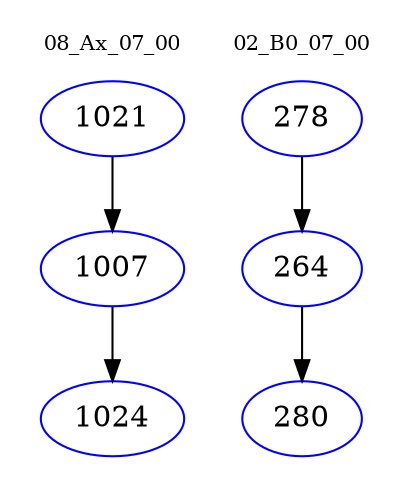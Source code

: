 digraph{
subgraph cluster_0 {
color = white
label = "08_Ax_07_00";
fontsize=10;
T0_1021 [label="1021", color="blue"]
T0_1021 -> T0_1007 [color="black"]
T0_1007 [label="1007", color="blue"]
T0_1007 -> T0_1024 [color="black"]
T0_1024 [label="1024", color="blue"]
}
subgraph cluster_1 {
color = white
label = "02_B0_07_00";
fontsize=10;
T1_278 [label="278", color="blue"]
T1_278 -> T1_264 [color="black"]
T1_264 [label="264", color="blue"]
T1_264 -> T1_280 [color="black"]
T1_280 [label="280", color="blue"]
}
}
